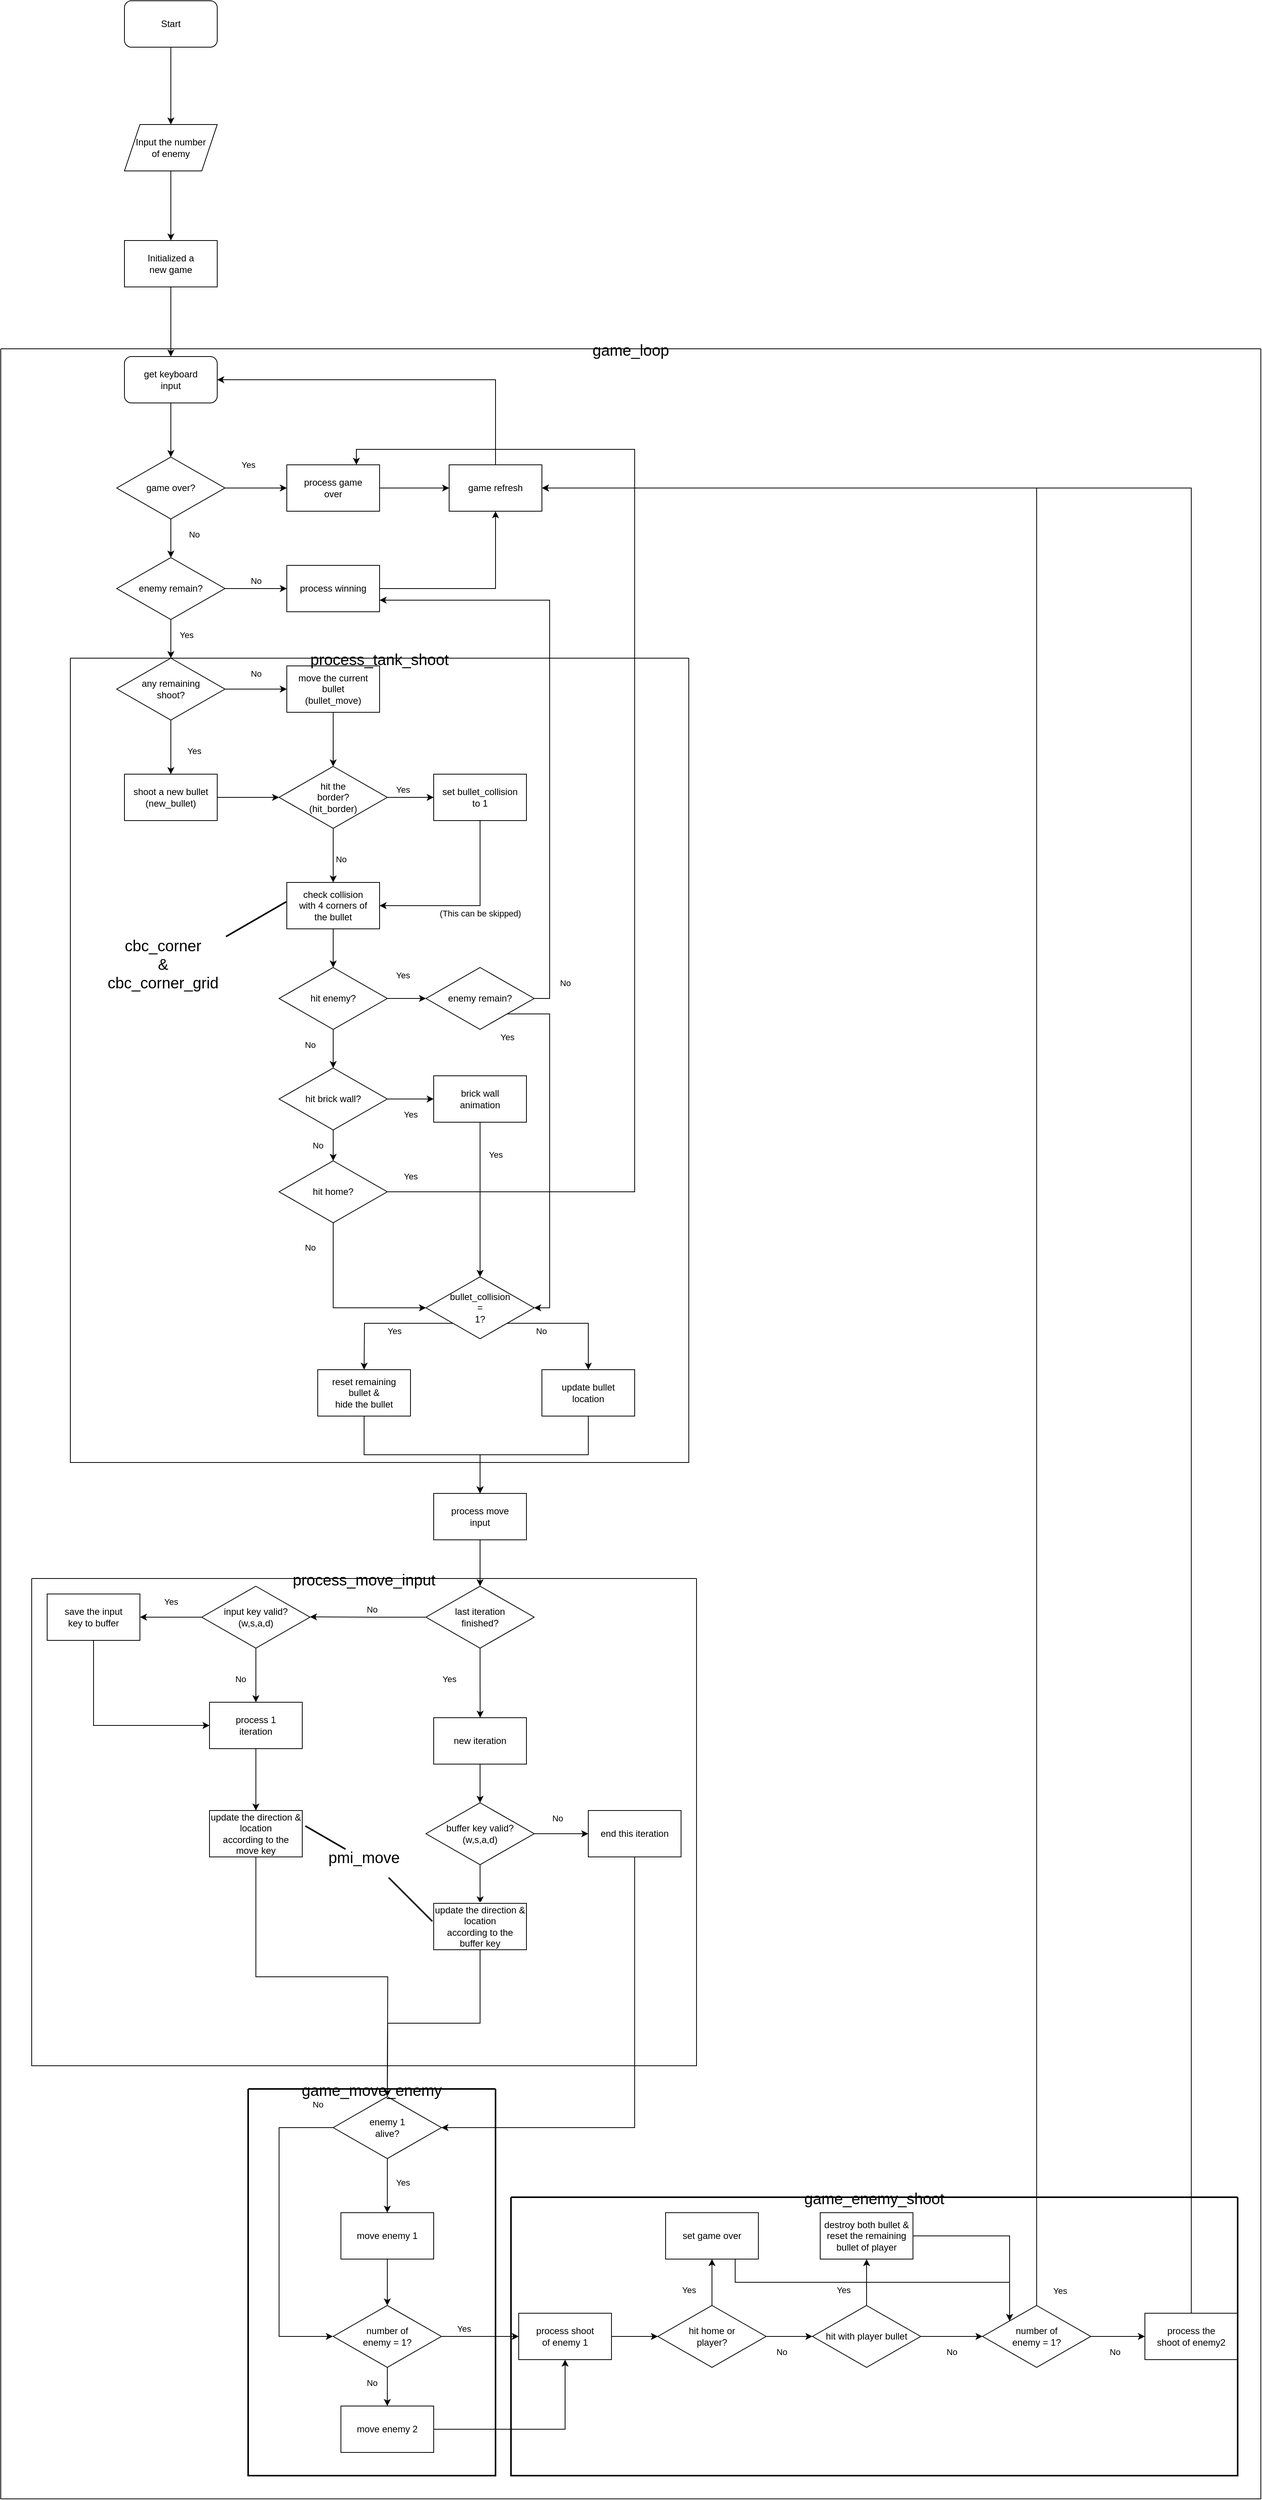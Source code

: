 <mxfile version="14.6.10" type="device"><diagram id="w6Ea1t_eE2plfgErgTvE" name="Page-1"><mxGraphModel dx="4405" dy="1838" grid="1" gridSize="10" guides="1" tooltips="1" connect="1" arrows="1" fold="1" page="1" pageScale="1" pageWidth="850" pageHeight="1100" math="0" shadow="0"><root><mxCell id="0"/><mxCell id="1" parent="0"/><mxCell id="Pd_Dv5ZdHbx6_6u21ozE-3" style="edgeStyle=orthogonalEdgeStyle;rounded=0;orthogonalLoop=1;jettySize=auto;html=1;exitX=0.5;exitY=1;exitDx=0;exitDy=0;entryX=0.5;entryY=0;entryDx=0;entryDy=0;" parent="1" source="Pd_Dv5ZdHbx6_6u21ozE-1" target="Pd_Dv5ZdHbx6_6u21ozE-2" edge="1"><mxGeometry relative="1" as="geometry"/></mxCell><mxCell id="Pd_Dv5ZdHbx6_6u21ozE-1" value="Start" style="rounded=1;whiteSpace=wrap;html=1;" parent="1" vertex="1"><mxGeometry x="120" y="100" width="120" height="60" as="geometry"/></mxCell><mxCell id="Pd_Dv5ZdHbx6_6u21ozE-5" style="edgeStyle=orthogonalEdgeStyle;rounded=0;orthogonalLoop=1;jettySize=auto;html=1;exitX=0.5;exitY=1;exitDx=0;exitDy=0;entryX=0.5;entryY=0;entryDx=0;entryDy=0;" parent="1" source="Pd_Dv5ZdHbx6_6u21ozE-2" target="Pd_Dv5ZdHbx6_6u21ozE-4" edge="1"><mxGeometry relative="1" as="geometry"/></mxCell><mxCell id="Pd_Dv5ZdHbx6_6u21ozE-2" value="&lt;div&gt;Input the number&lt;/div&gt;&lt;div&gt;of enemy&lt;br&gt;&lt;/div&gt;" style="shape=parallelogram;perimeter=parallelogramPerimeter;whiteSpace=wrap;html=1;fixedSize=1;" parent="1" vertex="1"><mxGeometry x="120" y="260" width="120" height="60" as="geometry"/></mxCell><mxCell id="Pd_Dv5ZdHbx6_6u21ozE-10" style="edgeStyle=orthogonalEdgeStyle;rounded=0;orthogonalLoop=1;jettySize=auto;html=1;exitX=0.5;exitY=1;exitDx=0;exitDy=0;entryX=0.5;entryY=0;entryDx=0;entryDy=0;" parent="1" source="Pd_Dv5ZdHbx6_6u21ozE-4" target="Pd_Dv5ZdHbx6_6u21ozE-6" edge="1"><mxGeometry relative="1" as="geometry"/></mxCell><mxCell id="Pd_Dv5ZdHbx6_6u21ozE-4" value="&lt;div&gt;Initialized a&lt;/div&gt;&lt;div&gt;new game&lt;br&gt;&lt;/div&gt;" style="rounded=0;whiteSpace=wrap;html=1;" parent="1" vertex="1"><mxGeometry x="120" y="410" width="120" height="60" as="geometry"/></mxCell><mxCell id="Pd_Dv5ZdHbx6_6u21ozE-11" style="edgeStyle=orthogonalEdgeStyle;rounded=0;orthogonalLoop=1;jettySize=auto;html=1;exitX=0.5;exitY=1;exitDx=0;exitDy=0;" parent="1" source="Pd_Dv5ZdHbx6_6u21ozE-6" target="Pd_Dv5ZdHbx6_6u21ozE-7" edge="1"><mxGeometry relative="1" as="geometry"/></mxCell><mxCell id="Pd_Dv5ZdHbx6_6u21ozE-6" value="&lt;div&gt;get keyboard&lt;/div&gt;&lt;div&gt;input&lt;br&gt;&lt;/div&gt;" style="rounded=1;whiteSpace=wrap;html=1;" parent="1" vertex="1"><mxGeometry x="120" y="560" width="120" height="60" as="geometry"/></mxCell><mxCell id="Pd_Dv5ZdHbx6_6u21ozE-12" value="No" style="edgeStyle=orthogonalEdgeStyle;rounded=0;orthogonalLoop=1;jettySize=auto;html=1;exitX=0.5;exitY=1;exitDx=0;exitDy=0;entryX=0.5;entryY=0;entryDx=0;entryDy=0;" parent="1" source="Pd_Dv5ZdHbx6_6u21ozE-7" target="Pd_Dv5ZdHbx6_6u21ozE-9" edge="1"><mxGeometry x="-0.2" y="30" relative="1" as="geometry"><mxPoint as="offset"/></mxGeometry></mxCell><mxCell id="Pd_Dv5ZdHbx6_6u21ozE-15" value="Yes" style="edgeStyle=orthogonalEdgeStyle;rounded=0;orthogonalLoop=1;jettySize=auto;html=1;exitX=1;exitY=0.5;exitDx=0;exitDy=0;entryX=0;entryY=0.5;entryDx=0;entryDy=0;" parent="1" source="Pd_Dv5ZdHbx6_6u21ozE-7" target="Pd_Dv5ZdHbx6_6u21ozE-14" edge="1"><mxGeometry x="-0.25" y="30" relative="1" as="geometry"><mxPoint as="offset"/></mxGeometry></mxCell><mxCell id="Pd_Dv5ZdHbx6_6u21ozE-7" value="game over?" style="rhombus;whiteSpace=wrap;html=1;" parent="1" vertex="1"><mxGeometry x="110" y="690" width="140" height="80" as="geometry"/></mxCell><mxCell id="Pd_Dv5ZdHbx6_6u21ozE-21" value="No" style="edgeStyle=orthogonalEdgeStyle;rounded=0;orthogonalLoop=1;jettySize=auto;html=1;exitX=1;exitY=0.5;exitDx=0;exitDy=0;entryX=0;entryY=0.5;entryDx=0;entryDy=0;" parent="1" source="Pd_Dv5ZdHbx6_6u21ozE-9" target="Pd_Dv5ZdHbx6_6u21ozE-19" edge="1"><mxGeometry y="10" relative="1" as="geometry"><mxPoint as="offset"/></mxGeometry></mxCell><mxCell id="Pd_Dv5ZdHbx6_6u21ozE-27" value="Yes" style="edgeStyle=orthogonalEdgeStyle;rounded=0;orthogonalLoop=1;jettySize=auto;html=1;exitX=0.5;exitY=1;exitDx=0;exitDy=0;entryX=0.5;entryY=0;entryDx=0;entryDy=0;" parent="1" source="Pd_Dv5ZdHbx6_6u21ozE-9" target="Pd_Dv5ZdHbx6_6u21ozE-26" edge="1"><mxGeometry x="-0.2" y="20" relative="1" as="geometry"><mxPoint as="offset"/></mxGeometry></mxCell><mxCell id="Pd_Dv5ZdHbx6_6u21ozE-9" value="enemy remain?" style="rhombus;whiteSpace=wrap;html=1;" parent="1" vertex="1"><mxGeometry x="110" y="820" width="140" height="80" as="geometry"/></mxCell><mxCell id="Pd_Dv5ZdHbx6_6u21ozE-18" style="edgeStyle=orthogonalEdgeStyle;rounded=0;orthogonalLoop=1;jettySize=auto;html=1;exitX=1;exitY=0.5;exitDx=0;exitDy=0;entryX=0;entryY=0.5;entryDx=0;entryDy=0;" parent="1" source="Pd_Dv5ZdHbx6_6u21ozE-14" target="Pd_Dv5ZdHbx6_6u21ozE-17" edge="1"><mxGeometry relative="1" as="geometry"/></mxCell><mxCell id="Pd_Dv5ZdHbx6_6u21ozE-14" value="&lt;div&gt;process game&lt;/div&gt;&lt;div&gt;over&lt;br&gt;&lt;/div&gt;" style="rounded=0;whiteSpace=wrap;html=1;" parent="1" vertex="1"><mxGeometry x="330" y="700" width="120" height="60" as="geometry"/></mxCell><mxCell id="Pd_Dv5ZdHbx6_6u21ozE-73" style="edgeStyle=orthogonalEdgeStyle;rounded=0;sketch=0;orthogonalLoop=1;jettySize=auto;html=1;exitX=0.5;exitY=0;exitDx=0;exitDy=0;entryX=1;entryY=0.5;entryDx=0;entryDy=0;strokeColor=#000000;" parent="1" source="Pd_Dv5ZdHbx6_6u21ozE-17" target="Pd_Dv5ZdHbx6_6u21ozE-6" edge="1"><mxGeometry relative="1" as="geometry"/></mxCell><mxCell id="Pd_Dv5ZdHbx6_6u21ozE-17" value="game refresh" style="rounded=0;whiteSpace=wrap;html=1;" parent="1" vertex="1"><mxGeometry x="540" y="700" width="120" height="60" as="geometry"/></mxCell><mxCell id="Pd_Dv5ZdHbx6_6u21ozE-22" style="edgeStyle=orthogonalEdgeStyle;rounded=0;orthogonalLoop=1;jettySize=auto;html=1;exitX=1;exitY=0.5;exitDx=0;exitDy=0;entryX=0.5;entryY=1;entryDx=0;entryDy=0;" parent="1" source="Pd_Dv5ZdHbx6_6u21ozE-19" target="Pd_Dv5ZdHbx6_6u21ozE-17" edge="1"><mxGeometry relative="1" as="geometry"/></mxCell><mxCell id="Pd_Dv5ZdHbx6_6u21ozE-19" value="&lt;div&gt;process winning&lt;/div&gt;" style="rounded=0;whiteSpace=wrap;html=1;" parent="1" vertex="1"><mxGeometry x="330" y="830" width="120" height="60" as="geometry"/></mxCell><mxCell id="Pd_Dv5ZdHbx6_6u21ozE-35" style="edgeStyle=orthogonalEdgeStyle;rounded=0;orthogonalLoop=1;jettySize=auto;html=1;exitX=0.5;exitY=1;exitDx=0;exitDy=0;entryX=0.5;entryY=0;entryDx=0;entryDy=0;" parent="1" source="Pd_Dv5ZdHbx6_6u21ozE-24" target="Pd_Dv5ZdHbx6_6u21ozE-34" edge="1"><mxGeometry relative="1" as="geometry"/></mxCell><mxCell id="Pd_Dv5ZdHbx6_6u21ozE-24" value="&lt;div&gt;move the current&lt;/div&gt;&lt;div&gt;bullet&lt;br&gt;&lt;/div&gt;&lt;div&gt;(bullet_move)&lt;br&gt;&lt;/div&gt;" style="rounded=0;whiteSpace=wrap;html=1;" parent="1" vertex="1"><mxGeometry x="330" y="960" width="120" height="60" as="geometry"/></mxCell><mxCell id="Pd_Dv5ZdHbx6_6u21ozE-28" value="No" style="edgeStyle=orthogonalEdgeStyle;rounded=0;orthogonalLoop=1;jettySize=auto;html=1;exitX=1;exitY=0.5;exitDx=0;exitDy=0;entryX=0;entryY=0.5;entryDx=0;entryDy=0;" parent="1" source="Pd_Dv5ZdHbx6_6u21ozE-26" target="Pd_Dv5ZdHbx6_6u21ozE-24" edge="1"><mxGeometry y="20" relative="1" as="geometry"><Array as="points"><mxPoint x="290" y="990"/><mxPoint x="290" y="990"/></Array><mxPoint as="offset"/></mxGeometry></mxCell><mxCell id="Pd_Dv5ZdHbx6_6u21ozE-30" value="Yes" style="edgeStyle=orthogonalEdgeStyle;rounded=0;orthogonalLoop=1;jettySize=auto;html=1;exitX=0.5;exitY=1;exitDx=0;exitDy=0;" parent="1" source="Pd_Dv5ZdHbx6_6u21ozE-26" target="Pd_Dv5ZdHbx6_6u21ozE-29" edge="1"><mxGeometry x="0.143" y="30" relative="1" as="geometry"><mxPoint as="offset"/></mxGeometry></mxCell><mxCell id="Pd_Dv5ZdHbx6_6u21ozE-26" value="&lt;div&gt;any remaining&lt;/div&gt;&lt;div&gt;shoot?&lt;br&gt;&lt;/div&gt;" style="rhombus;whiteSpace=wrap;html=1;" parent="1" vertex="1"><mxGeometry x="110" y="950" width="140" height="80" as="geometry"/></mxCell><mxCell id="Pd_Dv5ZdHbx6_6u21ozE-36" style="edgeStyle=orthogonalEdgeStyle;rounded=0;orthogonalLoop=1;jettySize=auto;html=1;exitX=1;exitY=0.5;exitDx=0;exitDy=0;entryX=0;entryY=0.5;entryDx=0;entryDy=0;" parent="1" source="Pd_Dv5ZdHbx6_6u21ozE-29" target="Pd_Dv5ZdHbx6_6u21ozE-34" edge="1"><mxGeometry relative="1" as="geometry"/></mxCell><mxCell id="Pd_Dv5ZdHbx6_6u21ozE-29" value="&lt;div&gt;shoot a new bullet&lt;/div&gt;&lt;div&gt;(new_bullet)&lt;/div&gt;" style="rounded=0;whiteSpace=wrap;html=1;" parent="1" vertex="1"><mxGeometry x="120" y="1100" width="120" height="60" as="geometry"/></mxCell><mxCell id="Pd_Dv5ZdHbx6_6u21ozE-39" value="Yes" style="edgeStyle=orthogonalEdgeStyle;rounded=0;orthogonalLoop=1;jettySize=auto;html=1;exitX=1;exitY=0.5;exitDx=0;exitDy=0;entryX=0;entryY=0.5;entryDx=0;entryDy=0;" parent="1" source="Pd_Dv5ZdHbx6_6u21ozE-34" edge="1"><mxGeometry x="-0.333" y="10" relative="1" as="geometry"><mxPoint x="520" y="1130" as="targetPoint"/><mxPoint as="offset"/></mxGeometry></mxCell><mxCell id="Pd_Dv5ZdHbx6_6u21ozE-43" value="No" style="edgeStyle=orthogonalEdgeStyle;rounded=0;orthogonalLoop=1;jettySize=auto;html=1;exitX=0.5;exitY=1;exitDx=0;exitDy=0;entryX=0.5;entryY=0;entryDx=0;entryDy=0;" parent="1" source="Pd_Dv5ZdHbx6_6u21ozE-34" target="Pd_Dv5ZdHbx6_6u21ozE-42" edge="1"><mxGeometry x="0.143" y="10" relative="1" as="geometry"><mxPoint as="offset"/></mxGeometry></mxCell><mxCell id="Pd_Dv5ZdHbx6_6u21ozE-34" value="&lt;div&gt;hit the&lt;/div&gt;&lt;div&gt;border?&lt;br&gt;&lt;/div&gt;(hit_border)" style="rhombus;whiteSpace=wrap;html=1;" parent="1" vertex="1"><mxGeometry x="320" y="1090" width="140" height="80" as="geometry"/></mxCell><mxCell id="Pd_Dv5ZdHbx6_6u21ozE-72" value="(This can be skipped)" style="edgeStyle=orthogonalEdgeStyle;rounded=0;sketch=0;orthogonalLoop=1;jettySize=auto;html=1;exitX=0.5;exitY=1;exitDx=0;exitDy=0;entryX=1;entryY=0.5;entryDx=0;entryDy=0;strokeColor=#000000;" parent="1" source="Pd_Dv5ZdHbx6_6u21ozE-41" target="Pd_Dv5ZdHbx6_6u21ozE-42" edge="1"><mxGeometry x="-0.083" y="10" relative="1" as="geometry"><mxPoint as="offset"/></mxGeometry></mxCell><mxCell id="Pd_Dv5ZdHbx6_6u21ozE-41" value="&lt;div&gt;set bullet_collision&lt;/div&gt;&lt;div&gt;to 1&lt;br&gt;&lt;/div&gt;" style="rounded=0;whiteSpace=wrap;html=1;" parent="1" vertex="1"><mxGeometry x="520" y="1100" width="120" height="60" as="geometry"/></mxCell><mxCell id="Pd_Dv5ZdHbx6_6u21ozE-46" style="edgeStyle=orthogonalEdgeStyle;rounded=0;orthogonalLoop=1;jettySize=auto;html=1;exitX=0.5;exitY=1;exitDx=0;exitDy=0;entryX=0.5;entryY=0;entryDx=0;entryDy=0;" parent="1" source="Pd_Dv5ZdHbx6_6u21ozE-42" target="Pd_Dv5ZdHbx6_6u21ozE-44" edge="1"><mxGeometry relative="1" as="geometry"/></mxCell><mxCell id="Pd_Dv5ZdHbx6_6u21ozE-42" value="&lt;div&gt;check collision&lt;/div&gt;&lt;div&gt;with 4 corners of&lt;/div&gt;&lt;div&gt;the bullet&lt;br&gt;&lt;/div&gt;" style="rounded=0;whiteSpace=wrap;html=1;" parent="1" vertex="1"><mxGeometry x="330" y="1240" width="120" height="60" as="geometry"/></mxCell><mxCell id="Pd_Dv5ZdHbx6_6u21ozE-47" value="Yes" style="edgeStyle=orthogonalEdgeStyle;rounded=0;orthogonalLoop=1;jettySize=auto;html=1;exitX=1;exitY=0.5;exitDx=0;exitDy=0;entryX=0;entryY=0.5;entryDx=0;entryDy=0;" parent="1" source="Pd_Dv5ZdHbx6_6u21ozE-44" target="Pd_Dv5ZdHbx6_6u21ozE-45" edge="1"><mxGeometry x="-0.2" y="30" relative="1" as="geometry"><mxPoint as="offset"/></mxGeometry></mxCell><mxCell id="Pd_Dv5ZdHbx6_6u21ozE-51" value="No" style="edgeStyle=orthogonalEdgeStyle;rounded=0;orthogonalLoop=1;jettySize=auto;html=1;exitX=0.5;exitY=1;exitDx=0;exitDy=0;entryX=0.5;entryY=0;entryDx=0;entryDy=0;" parent="1" source="Pd_Dv5ZdHbx6_6u21ozE-44" target="Pd_Dv5ZdHbx6_6u21ozE-50" edge="1"><mxGeometry x="-0.2" y="-30" relative="1" as="geometry"><mxPoint as="offset"/></mxGeometry></mxCell><mxCell id="Pd_Dv5ZdHbx6_6u21ozE-44" value="hit enemy?" style="rhombus;whiteSpace=wrap;html=1;" parent="1" vertex="1"><mxGeometry x="320" y="1350" width="140" height="80" as="geometry"/></mxCell><mxCell id="Pd_Dv5ZdHbx6_6u21ozE-48" value="No" style="edgeStyle=orthogonalEdgeStyle;rounded=0;orthogonalLoop=1;jettySize=auto;html=1;exitX=1;exitY=0.5;exitDx=0;exitDy=0;entryX=1;entryY=0.75;entryDx=0;entryDy=0;" parent="1" source="Pd_Dv5ZdHbx6_6u21ozE-45" target="Pd_Dv5ZdHbx6_6u21ozE-19" edge="1"><mxGeometry x="-0.894" y="-20" relative="1" as="geometry"><mxPoint as="offset"/></mxGeometry></mxCell><mxCell id="Pd_Dv5ZdHbx6_6u21ozE-71" value="Yes" style="edgeStyle=orthogonalEdgeStyle;rounded=0;sketch=0;orthogonalLoop=1;jettySize=auto;html=1;exitX=1;exitY=1;exitDx=0;exitDy=0;entryX=1;entryY=0.5;entryDx=0;entryDy=0;strokeColor=#000000;" parent="1" source="Pd_Dv5ZdHbx6_6u21ozE-45" target="Pd_Dv5ZdHbx6_6u21ozE-63" edge="1"><mxGeometry x="-1" y="-30" relative="1" as="geometry"><Array as="points"><mxPoint x="670" y="1410"/><mxPoint x="670" y="1790"/></Array><mxPoint as="offset"/></mxGeometry></mxCell><mxCell id="Pd_Dv5ZdHbx6_6u21ozE-45" value="enemy remain?" style="rhombus;whiteSpace=wrap;html=1;" parent="1" vertex="1"><mxGeometry x="510" y="1350" width="140" height="80" as="geometry"/></mxCell><mxCell id="Pd_Dv5ZdHbx6_6u21ozE-55" value="No" style="edgeStyle=orthogonalEdgeStyle;rounded=0;sketch=0;orthogonalLoop=1;jettySize=auto;html=1;exitX=0.5;exitY=1;exitDx=0;exitDy=0;strokeColor=#000000;" parent="1" source="Pd_Dv5ZdHbx6_6u21ozE-50" target="Pd_Dv5ZdHbx6_6u21ozE-52" edge="1"><mxGeometry y="-20" relative="1" as="geometry"><mxPoint as="offset"/></mxGeometry></mxCell><mxCell id="Pd_Dv5ZdHbx6_6u21ozE-58" value="Yes" style="edgeStyle=orthogonalEdgeStyle;rounded=0;sketch=0;orthogonalLoop=1;jettySize=auto;html=1;exitX=1;exitY=0.5;exitDx=0;exitDy=0;entryX=0;entryY=0.5;entryDx=0;entryDy=0;strokeColor=#000000;" parent="1" source="Pd_Dv5ZdHbx6_6u21ozE-50" target="Pd_Dv5ZdHbx6_6u21ozE-57" edge="1"><mxGeometry y="-20" relative="1" as="geometry"><mxPoint as="offset"/></mxGeometry></mxCell><mxCell id="Pd_Dv5ZdHbx6_6u21ozE-50" value="hit brick wall?" style="rhombus;whiteSpace=wrap;html=1;" parent="1" vertex="1"><mxGeometry x="320" y="1480" width="140" height="80" as="geometry"/></mxCell><mxCell id="Pd_Dv5ZdHbx6_6u21ozE-53" value="Yes" style="edgeStyle=orthogonalEdgeStyle;rounded=0;orthogonalLoop=1;jettySize=auto;html=1;exitX=1;exitY=0.5;exitDx=0;exitDy=0;sketch=0;entryX=0.75;entryY=0;entryDx=0;entryDy=0;" parent="1" target="Pd_Dv5ZdHbx6_6u21ozE-14" edge="1"><mxGeometry x="-0.963" y="20" relative="1" as="geometry"><mxPoint x="790" y="600" as="targetPoint"/><mxPoint x="459" y="1640" as="sourcePoint"/><Array as="points"><mxPoint x="780" y="1640"/><mxPoint x="780" y="680"/><mxPoint x="420" y="680"/></Array><mxPoint as="offset"/></mxGeometry></mxCell><mxCell id="Pd_Dv5ZdHbx6_6u21ozE-60" value="No" style="edgeStyle=orthogonalEdgeStyle;rounded=0;sketch=0;orthogonalLoop=1;jettySize=auto;html=1;exitX=0.5;exitY=1;exitDx=0;exitDy=0;entryX=0;entryY=0.5;entryDx=0;entryDy=0;strokeColor=#000000;" parent="1" source="Pd_Dv5ZdHbx6_6u21ozE-52" target="Pd_Dv5ZdHbx6_6u21ozE-63" edge="1"><mxGeometry x="-0.727" y="-30" relative="1" as="geometry"><mxPoint x="520" y="1780" as="targetPoint"/><mxPoint as="offset"/></mxGeometry></mxCell><mxCell id="Pd_Dv5ZdHbx6_6u21ozE-52" value="hit home?" style="rhombus;whiteSpace=wrap;html=1;" parent="1" vertex="1"><mxGeometry x="320" y="1600" width="140" height="80" as="geometry"/></mxCell><mxCell id="Pd_Dv5ZdHbx6_6u21ozE-61" value="Yes" style="edgeStyle=orthogonalEdgeStyle;rounded=0;sketch=0;orthogonalLoop=1;jettySize=auto;html=1;exitX=0.5;exitY=1;exitDx=0;exitDy=0;strokeColor=#000000;entryX=0.5;entryY=0;entryDx=0;entryDy=0;entryPerimeter=0;" parent="1" source="Pd_Dv5ZdHbx6_6u21ozE-57" edge="1"><mxGeometry x="-0.579" y="20" relative="1" as="geometry"><mxPoint x="580" y="1750" as="targetPoint"/><mxPoint as="offset"/></mxGeometry></mxCell><mxCell id="Pd_Dv5ZdHbx6_6u21ozE-57" value="&lt;div&gt;brick wall&lt;/div&gt;&lt;div&gt;animation&lt;br&gt;&lt;/div&gt;" style="rounded=0;whiteSpace=wrap;html=1;" parent="1" vertex="1"><mxGeometry x="520" y="1490" width="120" height="60" as="geometry"/></mxCell><mxCell id="Pd_Dv5ZdHbx6_6u21ozE-65" value="Yes" style="edgeStyle=orthogonalEdgeStyle;rounded=0;sketch=0;orthogonalLoop=1;jettySize=auto;html=1;exitX=0;exitY=1;exitDx=0;exitDy=0;strokeColor=#000000;" parent="1" source="Pd_Dv5ZdHbx6_6u21ozE-63" edge="1"><mxGeometry x="-0.143" y="10" relative="1" as="geometry"><mxPoint x="430" y="1870" as="targetPoint"/><mxPoint x="-1" as="offset"/></mxGeometry></mxCell><mxCell id="Pd_Dv5ZdHbx6_6u21ozE-70" value="No" style="edgeStyle=orthogonalEdgeStyle;rounded=0;sketch=0;orthogonalLoop=1;jettySize=auto;html=1;exitX=1;exitY=1;exitDx=0;exitDy=0;entryX=0.5;entryY=0;entryDx=0;entryDy=0;strokeColor=#000000;" parent="1" source="Pd_Dv5ZdHbx6_6u21ozE-63" target="Pd_Dv5ZdHbx6_6u21ozE-68" edge="1"><mxGeometry x="-0.455" y="-10" relative="1" as="geometry"><mxPoint x="-1" as="offset"/></mxGeometry></mxCell><mxCell id="Pd_Dv5ZdHbx6_6u21ozE-63" value="&lt;div&gt;bullet_collision&lt;/div&gt;&lt;div&gt;=&lt;/div&gt;&lt;div&gt;1?&lt;br&gt;&lt;/div&gt;" style="rhombus;whiteSpace=wrap;html=1;" parent="1" vertex="1"><mxGeometry x="510" y="1750" width="140" height="80" as="geometry"/></mxCell><mxCell id="Pd_Dv5ZdHbx6_6u21ozE-75" style="edgeStyle=orthogonalEdgeStyle;rounded=0;sketch=0;orthogonalLoop=1;jettySize=auto;html=1;exitX=0.5;exitY=1;exitDx=0;exitDy=0;entryX=0.5;entryY=0;entryDx=0;entryDy=0;strokeColor=#000000;" parent="1" source="Pd_Dv5ZdHbx6_6u21ozE-67" target="Pd_Dv5ZdHbx6_6u21ozE-74" edge="1"><mxGeometry relative="1" as="geometry"/></mxCell><mxCell id="Pd_Dv5ZdHbx6_6u21ozE-67" value="&lt;div&gt;reset remaining&lt;/div&gt;&lt;div&gt;bullet &amp;amp;&lt;/div&gt;&lt;div&gt;hide the bullet&lt;br&gt;&lt;/div&gt;" style="rounded=0;whiteSpace=wrap;html=1;" parent="1" vertex="1"><mxGeometry x="370" y="1870" width="120" height="60" as="geometry"/></mxCell><mxCell id="Pd_Dv5ZdHbx6_6u21ozE-76" style="edgeStyle=orthogonalEdgeStyle;rounded=0;sketch=0;orthogonalLoop=1;jettySize=auto;html=1;exitX=0.5;exitY=1;exitDx=0;exitDy=0;entryX=0.5;entryY=0;entryDx=0;entryDy=0;strokeColor=#000000;" parent="1" source="Pd_Dv5ZdHbx6_6u21ozE-68" target="Pd_Dv5ZdHbx6_6u21ozE-74" edge="1"><mxGeometry relative="1" as="geometry"/></mxCell><mxCell id="Pd_Dv5ZdHbx6_6u21ozE-68" value="&lt;div&gt;update bullet &lt;br&gt;&lt;/div&gt;&lt;div&gt;location&lt;br&gt;&lt;/div&gt;" style="rounded=0;whiteSpace=wrap;html=1;" parent="1" vertex="1"><mxGeometry x="660" y="1870" width="120" height="60" as="geometry"/></mxCell><mxCell id="Pd_Dv5ZdHbx6_6u21ozE-79" style="edgeStyle=orthogonalEdgeStyle;rounded=0;sketch=0;orthogonalLoop=1;jettySize=auto;html=1;exitX=0.5;exitY=1;exitDx=0;exitDy=0;entryX=0.5;entryY=0;entryDx=0;entryDy=0;strokeColor=#000000;" parent="1" source="Pd_Dv5ZdHbx6_6u21ozE-74" target="Pd_Dv5ZdHbx6_6u21ozE-78" edge="1"><mxGeometry relative="1" as="geometry"/></mxCell><mxCell id="Pd_Dv5ZdHbx6_6u21ozE-74" value="&lt;div&gt;process move&lt;/div&gt;&lt;div&gt;input&lt;br&gt;&lt;/div&gt;" style="rounded=0;whiteSpace=wrap;html=1;" parent="1" vertex="1"><mxGeometry x="520" y="2030" width="120" height="60" as="geometry"/></mxCell><mxCell id="Pd_Dv5ZdHbx6_6u21ozE-82" value="No" style="edgeStyle=orthogonalEdgeStyle;rounded=0;sketch=0;orthogonalLoop=1;jettySize=auto;html=1;exitX=0;exitY=0.5;exitDx=0;exitDy=0;strokeColor=#000000;" parent="1" source="Pd_Dv5ZdHbx6_6u21ozE-78" edge="1"><mxGeometry x="-0.069" y="-10" relative="1" as="geometry"><mxPoint x="360" y="2189.571" as="targetPoint"/><mxPoint as="offset"/></mxGeometry></mxCell><mxCell id="Pd_Dv5ZdHbx6_6u21ozE-84" value="Yes" style="edgeStyle=orthogonalEdgeStyle;rounded=0;sketch=0;orthogonalLoop=1;jettySize=auto;html=1;exitX=0.5;exitY=1;exitDx=0;exitDy=0;strokeColor=#000000;" parent="1" source="Pd_Dv5ZdHbx6_6u21ozE-78" edge="1"><mxGeometry x="-0.113" y="-40" relative="1" as="geometry"><mxPoint x="580.143" y="2320" as="targetPoint"/><mxPoint as="offset"/></mxGeometry></mxCell><mxCell id="Pd_Dv5ZdHbx6_6u21ozE-78" value="&lt;div&gt;last iteration&lt;/div&gt;&lt;div&gt;finished?&lt;br&gt;&lt;/div&gt;" style="rhombus;whiteSpace=wrap;html=1;" parent="1" vertex="1"><mxGeometry x="510" y="2150" width="140" height="80" as="geometry"/></mxCell><mxCell id="Pd_Dv5ZdHbx6_6u21ozE-86" value="Yes" style="edgeStyle=orthogonalEdgeStyle;rounded=0;sketch=0;orthogonalLoop=1;jettySize=auto;html=1;exitX=0;exitY=0.5;exitDx=0;exitDy=0;strokeColor=#000000;" parent="1" source="Pd_Dv5ZdHbx6_6u21ozE-85" target="Pd_Dv5ZdHbx6_6u21ozE-87" edge="1"><mxGeometry y="-20" relative="1" as="geometry"><mxPoint x="140" y="2189.571" as="targetPoint"/><mxPoint as="offset"/></mxGeometry></mxCell><mxCell id="Pd_Dv5ZdHbx6_6u21ozE-90" value="No" style="edgeStyle=orthogonalEdgeStyle;rounded=0;sketch=0;orthogonalLoop=1;jettySize=auto;html=1;exitX=0.5;exitY=1;exitDx=0;exitDy=0;entryX=0.5;entryY=0;entryDx=0;entryDy=0;strokeColor=#000000;" parent="1" source="Pd_Dv5ZdHbx6_6u21ozE-85" target="Pd_Dv5ZdHbx6_6u21ozE-89" edge="1"><mxGeometry x="0.143" y="-20" relative="1" as="geometry"><mxPoint as="offset"/></mxGeometry></mxCell><mxCell id="Pd_Dv5ZdHbx6_6u21ozE-85" value="&lt;div&gt;input key valid?&lt;/div&gt;&lt;div&gt;(w,s,a,d)&lt;br&gt;&lt;/div&gt;" style="rhombus;whiteSpace=wrap;html=1;" parent="1" vertex="1"><mxGeometry x="220" y="2150" width="140" height="80" as="geometry"/></mxCell><mxCell id="Pd_Dv5ZdHbx6_6u21ozE-91" style="edgeStyle=orthogonalEdgeStyle;rounded=0;sketch=0;orthogonalLoop=1;jettySize=auto;html=1;exitX=0.5;exitY=1;exitDx=0;exitDy=0;entryX=0;entryY=0.5;entryDx=0;entryDy=0;strokeColor=#000000;" parent="1" source="Pd_Dv5ZdHbx6_6u21ozE-87" target="Pd_Dv5ZdHbx6_6u21ozE-89" edge="1"><mxGeometry relative="1" as="geometry"/></mxCell><mxCell id="Pd_Dv5ZdHbx6_6u21ozE-87" value="&lt;div&gt;save the input&lt;/div&gt;&lt;div&gt;key to buffer&lt;br&gt;&lt;/div&gt;" style="rounded=0;whiteSpace=wrap;html=1;" parent="1" vertex="1"><mxGeometry x="20" y="2160.001" width="120" height="60" as="geometry"/></mxCell><mxCell id="Pd_Dv5ZdHbx6_6u21ozE-93" style="edgeStyle=orthogonalEdgeStyle;rounded=0;sketch=0;orthogonalLoop=1;jettySize=auto;html=1;exitX=0.5;exitY=1;exitDx=0;exitDy=0;entryX=0.5;entryY=0;entryDx=0;entryDy=0;strokeColor=#000000;" parent="1" source="Pd_Dv5ZdHbx6_6u21ozE-89" target="Pd_Dv5ZdHbx6_6u21ozE-92" edge="1"><mxGeometry relative="1" as="geometry"/></mxCell><mxCell id="Pd_Dv5ZdHbx6_6u21ozE-89" value="&lt;div&gt;process 1&lt;/div&gt;&lt;div&gt;iteration&lt;br&gt;&lt;/div&gt;" style="rounded=0;whiteSpace=wrap;html=1;" parent="1" vertex="1"><mxGeometry x="230" y="2300" width="120" height="60" as="geometry"/></mxCell><mxCell id="Pd_Dv5ZdHbx6_6u21ozE-105" style="edgeStyle=orthogonalEdgeStyle;rounded=0;sketch=0;orthogonalLoop=1;jettySize=auto;html=1;exitX=0.5;exitY=1;exitDx=0;exitDy=0;strokeColor=#000000;" parent="1" source="Pd_Dv5ZdHbx6_6u21ozE-92" edge="1"><mxGeometry relative="1" as="geometry"><mxPoint x="460.059" y="2810" as="targetPoint"/></mxGeometry></mxCell><mxCell id="Pd_Dv5ZdHbx6_6u21ozE-92" value="&lt;div&gt;update the direction &amp;amp; location&lt;/div&gt;&lt;div&gt;according to the&lt;/div&gt;&lt;div&gt;move key&lt;br&gt;&lt;/div&gt;" style="rounded=0;whiteSpace=wrap;html=1;" parent="1" vertex="1"><mxGeometry x="230" y="2440" width="120" height="60" as="geometry"/></mxCell><mxCell id="Pd_Dv5ZdHbx6_6u21ozE-97" style="edgeStyle=orthogonalEdgeStyle;rounded=0;sketch=0;orthogonalLoop=1;jettySize=auto;html=1;exitX=0.5;exitY=1;exitDx=0;exitDy=0;entryX=0.5;entryY=0;entryDx=0;entryDy=0;strokeColor=#000000;" parent="1" source="Pd_Dv5ZdHbx6_6u21ozE-94" target="Pd_Dv5ZdHbx6_6u21ozE-96" edge="1"><mxGeometry relative="1" as="geometry"/></mxCell><mxCell id="Pd_Dv5ZdHbx6_6u21ozE-94" value="new iteration" style="rounded=0;whiteSpace=wrap;html=1;" parent="1" vertex="1"><mxGeometry x="520" y="2320" width="120" height="60" as="geometry"/></mxCell><mxCell id="Pd_Dv5ZdHbx6_6u21ozE-98" value="Yes" style="edgeStyle=orthogonalEdgeStyle;rounded=0;sketch=0;orthogonalLoop=1;jettySize=auto;html=1;exitX=0.5;exitY=1;exitDx=0;exitDy=0;strokeColor=#000000;" parent="1" source="Pd_Dv5ZdHbx6_6u21ozE-96" edge="1"><mxGeometry x="-0.003" y="-30" relative="1" as="geometry"><mxPoint x="580.143" y="2560" as="targetPoint"/><mxPoint y="-1" as="offset"/></mxGeometry></mxCell><mxCell id="Pd_Dv5ZdHbx6_6u21ozE-100" value="No" style="edgeStyle=orthogonalEdgeStyle;rounded=0;sketch=0;orthogonalLoop=1;jettySize=auto;html=1;exitX=1;exitY=0.5;exitDx=0;exitDy=0;strokeColor=#000000;" parent="1" source="Pd_Dv5ZdHbx6_6u21ozE-96" target="Pd_Dv5ZdHbx6_6u21ozE-101" edge="1"><mxGeometry x="-0.143" y="20" relative="1" as="geometry"><mxPoint x="690" y="2469.571" as="targetPoint"/><mxPoint as="offset"/></mxGeometry></mxCell><mxCell id="Pd_Dv5ZdHbx6_6u21ozE-96" value="&lt;div&gt;buffer key valid?&lt;/div&gt;&lt;div&gt;(w,s,a,d)&lt;br&gt;&lt;/div&gt;" style="rhombus;whiteSpace=wrap;html=1;" parent="1" vertex="1"><mxGeometry x="510" y="2430" width="140" height="80" as="geometry"/></mxCell><mxCell id="Pd_Dv5ZdHbx6_6u21ozE-106" style="edgeStyle=orthogonalEdgeStyle;rounded=0;sketch=0;orthogonalLoop=1;jettySize=auto;html=1;exitX=0.5;exitY=1;exitDx=0;exitDy=0;entryX=0.5;entryY=0;entryDx=0;entryDy=0;strokeColor=#000000;" parent="1" source="Pd_Dv5ZdHbx6_6u21ozE-99" edge="1"><mxGeometry relative="1" as="geometry"><mxPoint x="460" y="2810" as="targetPoint"/></mxGeometry></mxCell><mxCell id="Pd_Dv5ZdHbx6_6u21ozE-99" value="&lt;div&gt;update the direction &amp;amp; location&lt;/div&gt;&lt;div&gt;according to the&lt;/div&gt;&lt;div&gt;buffer key&lt;br&gt;&lt;/div&gt;" style="rounded=0;whiteSpace=wrap;html=1;" parent="1" vertex="1"><mxGeometry x="520" y="2560" width="120" height="60" as="geometry"/></mxCell><mxCell id="Pd_Dv5ZdHbx6_6u21ozE-109" style="edgeStyle=orthogonalEdgeStyle;rounded=0;sketch=0;orthogonalLoop=1;jettySize=auto;html=1;exitX=0.5;exitY=1;exitDx=0;exitDy=0;entryX=1;entryY=0.5;entryDx=0;entryDy=0;strokeColor=#000000;" parent="1" source="Pd_Dv5ZdHbx6_6u21ozE-101" target="Pd_Dv5ZdHbx6_6u21ozE-108" edge="1"><mxGeometry relative="1" as="geometry"/></mxCell><mxCell id="Pd_Dv5ZdHbx6_6u21ozE-101" value="end this iteration" style="rounded=0;whiteSpace=wrap;html=1;" parent="1" vertex="1"><mxGeometry x="720" y="2440.001" width="120" height="60" as="geometry"/></mxCell><mxCell id="Pd_Dv5ZdHbx6_6u21ozE-112" value="Yes" style="edgeStyle=orthogonalEdgeStyle;rounded=0;sketch=0;orthogonalLoop=1;jettySize=auto;html=1;exitX=0.5;exitY=1;exitDx=0;exitDy=0;entryX=0.5;entryY=0;entryDx=0;entryDy=0;strokeColor=#000000;" parent="1" source="Pd_Dv5ZdHbx6_6u21ozE-108" target="Pd_Dv5ZdHbx6_6u21ozE-111" edge="1"><mxGeometry x="-0.143" y="20" relative="1" as="geometry"><mxPoint y="1" as="offset"/></mxGeometry></mxCell><mxCell id="Pd_Dv5ZdHbx6_6u21ozE-115" value="No" style="edgeStyle=orthogonalEdgeStyle;rounded=0;sketch=0;orthogonalLoop=1;jettySize=auto;html=1;exitX=0;exitY=0.5;exitDx=0;exitDy=0;strokeColor=#000000;" parent="1" source="Pd_Dv5ZdHbx6_6u21ozE-108" edge="1"><mxGeometry x="-0.902" y="-30" relative="1" as="geometry"><mxPoint x="389.588" y="3120" as="targetPoint"/><Array as="points"><mxPoint x="320" y="2850"/><mxPoint x="320" y="3120"/></Array><mxPoint as="offset"/></mxGeometry></mxCell><mxCell id="Pd_Dv5ZdHbx6_6u21ozE-108" value="&lt;div&gt;enemy 1&lt;/div&gt;&lt;div&gt;alive?&lt;br&gt;&lt;/div&gt;" style="rhombus;whiteSpace=wrap;html=1;" parent="1" vertex="1"><mxGeometry x="390" y="2810" width="140" height="80" as="geometry"/></mxCell><mxCell id="Pd_Dv5ZdHbx6_6u21ozE-114" style="edgeStyle=orthogonalEdgeStyle;rounded=0;sketch=0;orthogonalLoop=1;jettySize=auto;html=1;exitX=0.5;exitY=1;exitDx=0;exitDy=0;strokeColor=#000000;" parent="1" source="Pd_Dv5ZdHbx6_6u21ozE-111" target="Pd_Dv5ZdHbx6_6u21ozE-113" edge="1"><mxGeometry relative="1" as="geometry"/></mxCell><mxCell id="Pd_Dv5ZdHbx6_6u21ozE-111" value="move enemy 1" style="rounded=0;whiteSpace=wrap;html=1;" parent="1" vertex="1"><mxGeometry x="400" y="2960" width="120" height="60" as="geometry"/></mxCell><mxCell id="Pd_Dv5ZdHbx6_6u21ozE-117" value="Yes" style="edgeStyle=orthogonalEdgeStyle;rounded=0;sketch=0;orthogonalLoop=1;jettySize=auto;html=1;exitX=1;exitY=0.5;exitDx=0;exitDy=0;entryX=0;entryY=0.5;entryDx=0;entryDy=0;strokeColor=#000000;" parent="1" source="Pd_Dv5ZdHbx6_6u21ozE-113" target="Pd_Dv5ZdHbx6_6u21ozE-116" edge="1"><mxGeometry x="-0.4" y="10" relative="1" as="geometry"><mxPoint x="-1" as="offset"/></mxGeometry></mxCell><mxCell id="Pd_Dv5ZdHbx6_6u21ozE-120" value="No" style="edgeStyle=orthogonalEdgeStyle;rounded=0;sketch=0;orthogonalLoop=1;jettySize=auto;html=1;exitX=0.5;exitY=1;exitDx=0;exitDy=0;entryX=0.5;entryY=0;entryDx=0;entryDy=0;strokeColor=#000000;" parent="1" source="Pd_Dv5ZdHbx6_6u21ozE-113" target="Pd_Dv5ZdHbx6_6u21ozE-119" edge="1"><mxGeometry x="-0.2" y="-20" relative="1" as="geometry"><mxPoint as="offset"/></mxGeometry></mxCell><mxCell id="Pd_Dv5ZdHbx6_6u21ozE-113" value="&lt;div&gt;number of &lt;br&gt;&lt;/div&gt;&lt;div&gt;enemy = 1?&lt;br&gt;&lt;/div&gt;" style="rhombus;whiteSpace=wrap;html=1;" parent="1" vertex="1"><mxGeometry x="390" y="3080" width="140" height="80" as="geometry"/></mxCell><mxCell id="Pd_Dv5ZdHbx6_6u21ozE-123" style="edgeStyle=orthogonalEdgeStyle;rounded=0;sketch=0;orthogonalLoop=1;jettySize=auto;html=1;exitX=1;exitY=0.5;exitDx=0;exitDy=0;strokeColor=#000000;" parent="1" source="Pd_Dv5ZdHbx6_6u21ozE-116" target="Pd_Dv5ZdHbx6_6u21ozE-122" edge="1"><mxGeometry relative="1" as="geometry"/></mxCell><mxCell id="Pd_Dv5ZdHbx6_6u21ozE-116" value="&lt;div&gt;process shoot&lt;/div&gt;&lt;div&gt;of enemy 1&lt;br&gt;&lt;/div&gt;" style="rounded=0;whiteSpace=wrap;html=1;" parent="1" vertex="1"><mxGeometry x="630" y="3090" width="120" height="60" as="geometry"/></mxCell><mxCell id="Pd_Dv5ZdHbx6_6u21ozE-121" style="edgeStyle=orthogonalEdgeStyle;rounded=0;sketch=0;orthogonalLoop=1;jettySize=auto;html=1;exitX=1;exitY=0.5;exitDx=0;exitDy=0;entryX=0.5;entryY=1;entryDx=0;entryDy=0;strokeColor=#000000;" parent="1" source="Pd_Dv5ZdHbx6_6u21ozE-119" target="Pd_Dv5ZdHbx6_6u21ozE-116" edge="1"><mxGeometry relative="1" as="geometry"/></mxCell><mxCell id="Pd_Dv5ZdHbx6_6u21ozE-119" value="move enemy 2" style="rounded=0;whiteSpace=wrap;html=1;" parent="1" vertex="1"><mxGeometry x="400" y="3210" width="120" height="60" as="geometry"/></mxCell><mxCell id="Pd_Dv5ZdHbx6_6u21ozE-126" value="Yes" style="edgeStyle=orthogonalEdgeStyle;rounded=0;sketch=0;orthogonalLoop=1;jettySize=auto;html=1;exitX=0.5;exitY=0;exitDx=0;exitDy=0;strokeColor=#000000;" parent="1" source="Pd_Dv5ZdHbx6_6u21ozE-122" target="Pd_Dv5ZdHbx6_6u21ozE-124" edge="1"><mxGeometry x="-0.333" y="30" relative="1" as="geometry"><mxPoint as="offset"/></mxGeometry></mxCell><mxCell id="Pd_Dv5ZdHbx6_6u21ozE-127" value="No" style="edgeStyle=orthogonalEdgeStyle;rounded=0;sketch=0;orthogonalLoop=1;jettySize=auto;html=1;exitX=1;exitY=0.5;exitDx=0;exitDy=0;entryX=0;entryY=0.5;entryDx=0;entryDy=0;strokeColor=#000000;" parent="1" source="Pd_Dv5ZdHbx6_6u21ozE-122" target="Pd_Dv5ZdHbx6_6u21ozE-125" edge="1"><mxGeometry x="-0.333" y="-20" relative="1" as="geometry"><mxPoint as="offset"/></mxGeometry></mxCell><mxCell id="Pd_Dv5ZdHbx6_6u21ozE-122" value="&lt;div&gt;hit home or&lt;/div&gt;&lt;div&gt;player?&lt;br&gt;&lt;/div&gt;" style="rhombus;whiteSpace=wrap;html=1;" parent="1" vertex="1"><mxGeometry x="810" y="3080" width="140" height="80" as="geometry"/></mxCell><mxCell id="Pd_Dv5ZdHbx6_6u21ozE-134" style="edgeStyle=orthogonalEdgeStyle;rounded=0;sketch=0;orthogonalLoop=1;jettySize=auto;html=1;exitX=0.75;exitY=1;exitDx=0;exitDy=0;entryX=0;entryY=0;entryDx=0;entryDy=0;strokeColor=#000000;" parent="1" source="Pd_Dv5ZdHbx6_6u21ozE-124" target="Pd_Dv5ZdHbx6_6u21ozE-131" edge="1"><mxGeometry relative="1" as="geometry"/></mxCell><mxCell id="Pd_Dv5ZdHbx6_6u21ozE-124" value="set game over" style="rounded=0;whiteSpace=wrap;html=1;" parent="1" vertex="1"><mxGeometry x="820" y="2960" width="120" height="60" as="geometry"/></mxCell><mxCell id="Pd_Dv5ZdHbx6_6u21ozE-130" value="Yes" style="edgeStyle=orthogonalEdgeStyle;rounded=0;sketch=0;orthogonalLoop=1;jettySize=auto;html=1;exitX=0.5;exitY=0;exitDx=0;exitDy=0;entryX=0.5;entryY=1;entryDx=0;entryDy=0;strokeColor=#000000;" parent="1" source="Pd_Dv5ZdHbx6_6u21ozE-125" target="Pd_Dv5ZdHbx6_6u21ozE-128" edge="1"><mxGeometry x="-0.333" y="30" relative="1" as="geometry"><mxPoint as="offset"/></mxGeometry></mxCell><mxCell id="Pd_Dv5ZdHbx6_6u21ozE-132" value="No" style="edgeStyle=orthogonalEdgeStyle;rounded=0;sketch=0;orthogonalLoop=1;jettySize=auto;html=1;exitX=1;exitY=0.5;exitDx=0;exitDy=0;strokeColor=#000000;" parent="1" source="Pd_Dv5ZdHbx6_6u21ozE-125" target="Pd_Dv5ZdHbx6_6u21ozE-131" edge="1"><mxGeometry y="-20" relative="1" as="geometry"><mxPoint as="offset"/></mxGeometry></mxCell><mxCell id="Pd_Dv5ZdHbx6_6u21ozE-125" value="&lt;div&gt;hit with player bullet&lt;/div&gt;" style="rhombus;whiteSpace=wrap;html=1;" parent="1" vertex="1"><mxGeometry x="1010" y="3080" width="140" height="80" as="geometry"/></mxCell><mxCell id="Pd_Dv5ZdHbx6_6u21ozE-133" style="edgeStyle=orthogonalEdgeStyle;rounded=0;sketch=0;orthogonalLoop=1;jettySize=auto;html=1;exitX=1;exitY=0.5;exitDx=0;exitDy=0;entryX=0;entryY=0;entryDx=0;entryDy=0;strokeColor=#000000;" parent="1" source="Pd_Dv5ZdHbx6_6u21ozE-128" target="Pd_Dv5ZdHbx6_6u21ozE-131" edge="1"><mxGeometry relative="1" as="geometry"/></mxCell><mxCell id="Pd_Dv5ZdHbx6_6u21ozE-128" value="&lt;div&gt;destroy both bullet &amp;amp;&lt;br&gt;&lt;/div&gt;&lt;div&gt;reset the remaining&lt;/div&gt;&lt;div&gt;bullet of player&lt;br&gt;&lt;/div&gt;" style="rounded=0;whiteSpace=wrap;html=1;" parent="1" vertex="1"><mxGeometry x="1020" y="2960" width="120" height="60" as="geometry"/></mxCell><mxCell id="Pd_Dv5ZdHbx6_6u21ozE-136" value="No" style="edgeStyle=orthogonalEdgeStyle;rounded=0;sketch=0;orthogonalLoop=1;jettySize=auto;html=1;exitX=1;exitY=0.5;exitDx=0;exitDy=0;entryX=0;entryY=0.5;entryDx=0;entryDy=0;strokeColor=#000000;" parent="1" source="Pd_Dv5ZdHbx6_6u21ozE-131" target="Pd_Dv5ZdHbx6_6u21ozE-135" edge="1"><mxGeometry x="-0.143" y="-20" relative="1" as="geometry"><mxPoint x="1" as="offset"/></mxGeometry></mxCell><mxCell id="Pd_Dv5ZdHbx6_6u21ozE-137" value="Yes" style="edgeStyle=orthogonalEdgeStyle;rounded=0;sketch=0;orthogonalLoop=1;jettySize=auto;html=1;exitX=0.5;exitY=0;exitDx=0;exitDy=0;entryX=1;entryY=0.5;entryDx=0;entryDy=0;strokeColor=#000000;" parent="1" source="Pd_Dv5ZdHbx6_6u21ozE-131" target="Pd_Dv5ZdHbx6_6u21ozE-17" edge="1"><mxGeometry x="-0.987" y="-30" relative="1" as="geometry"><mxPoint as="offset"/></mxGeometry></mxCell><mxCell id="Pd_Dv5ZdHbx6_6u21ozE-131" value="&lt;div&gt;number of &lt;br&gt;&lt;/div&gt;&lt;div&gt;enemy = 1?&lt;br&gt;&lt;/div&gt;" style="rhombus;whiteSpace=wrap;html=1;" parent="1" vertex="1"><mxGeometry x="1230" y="3080" width="140" height="80" as="geometry"/></mxCell><mxCell id="Pd_Dv5ZdHbx6_6u21ozE-138" style="edgeStyle=orthogonalEdgeStyle;rounded=0;sketch=0;orthogonalLoop=1;jettySize=auto;html=1;exitX=0.5;exitY=0;exitDx=0;exitDy=0;entryX=1;entryY=0.5;entryDx=0;entryDy=0;strokeColor=#000000;" parent="1" source="Pd_Dv5ZdHbx6_6u21ozE-135" target="Pd_Dv5ZdHbx6_6u21ozE-17" edge="1"><mxGeometry relative="1" as="geometry"/></mxCell><mxCell id="Pd_Dv5ZdHbx6_6u21ozE-135" value="&lt;div&gt;process the&lt;/div&gt;&lt;div&gt;shoot of enemy2&lt;br&gt;&lt;/div&gt;" style="rounded=0;whiteSpace=wrap;html=1;" parent="1" vertex="1"><mxGeometry x="1440" y="3090" width="120" height="60" as="geometry"/></mxCell><mxCell id="V0hPoBJRVEpZGW2KOwR6-1" value="process_tank_shoot" style="swimlane;startSize=0;fontSize=20;fontStyle=0" vertex="1" parent="1"><mxGeometry x="50" y="950" width="800" height="1040" as="geometry"/></mxCell><mxCell id="V0hPoBJRVEpZGW2KOwR6-20" value="" style="line;strokeWidth=2;html=1;perimeter=backbonePerimeter;points=[];outlineConnect=0;fontSize=20;rotation=-30;" vertex="1" parent="V0hPoBJRVEpZGW2KOwR6-1"><mxGeometry x="195.31" y="332.5" width="90" height="10" as="geometry"/></mxCell><mxCell id="V0hPoBJRVEpZGW2KOwR6-25" value="&lt;div&gt;cbc_corner &lt;br&gt;&lt;/div&gt;&lt;div&gt;&amp;amp;&lt;/div&gt;&lt;div&gt;cbc_corner_grid&lt;br&gt;&lt;/div&gt;" style="text;html=1;strokeColor=none;fillColor=none;align=center;verticalAlign=middle;whiteSpace=wrap;rounded=0;fontSize=20;" vertex="1" parent="V0hPoBJRVEpZGW2KOwR6-1"><mxGeometry x="50" y="360" width="140" height="70" as="geometry"/></mxCell><mxCell id="V0hPoBJRVEpZGW2KOwR6-2" value="game_loop" style="swimlane;startSize=0;fontSize=20;fontStyle=0" vertex="1" parent="1"><mxGeometry x="-40" y="550" width="1630" height="2780" as="geometry"/></mxCell><mxCell id="V0hPoBJRVEpZGW2KOwR6-5" value="process_move_input" style="swimlane;startSize=0;fontSize=20;fontStyle=0" vertex="1" parent="V0hPoBJRVEpZGW2KOwR6-2"><mxGeometry x="40" y="1590" width="860" height="630" as="geometry"/></mxCell><mxCell id="V0hPoBJRVEpZGW2KOwR6-8" value="pmi_move" style="text;html=1;strokeColor=none;fillColor=none;align=center;verticalAlign=middle;whiteSpace=wrap;rounded=0;fontSize=20;" vertex="1" parent="V0hPoBJRVEpZGW2KOwR6-5"><mxGeometry x="410" y="350" width="40" height="20" as="geometry"/></mxCell><mxCell id="V0hPoBJRVEpZGW2KOwR6-16" value="" style="line;strokeWidth=2;html=1;fontSize=20;rotation=45;" vertex="1" parent="V0hPoBJRVEpZGW2KOwR6-5"><mxGeometry x="450" y="410" width="80" height="10" as="geometry"/></mxCell><mxCell id="V0hPoBJRVEpZGW2KOwR6-17" value="" style="line;strokeWidth=2;html=1;perimeter=backbonePerimeter;points=[];outlineConnect=0;fontSize=20;rotation=30;" vertex="1" parent="V0hPoBJRVEpZGW2KOwR6-5"><mxGeometry x="350.0" y="330" width="60" height="10" as="geometry"/></mxCell><mxCell id="V0hPoBJRVEpZGW2KOwR6-18" value="game_move_enemy" style="swimlane;startSize=0;fontSize=20;strokeWidth=2;fontStyle=0" vertex="1" parent="V0hPoBJRVEpZGW2KOwR6-2"><mxGeometry x="320" y="2250" width="320" height="500" as="geometry"/></mxCell><mxCell id="V0hPoBJRVEpZGW2KOwR6-19" value="game_enemy_shoot" style="swimlane;startSize=0;fontSize=20;strokeWidth=2;fontStyle=0" vertex="1" parent="V0hPoBJRVEpZGW2KOwR6-2"><mxGeometry x="660" y="2390" width="940" height="360" as="geometry"/></mxCell></root></mxGraphModel></diagram></mxfile>